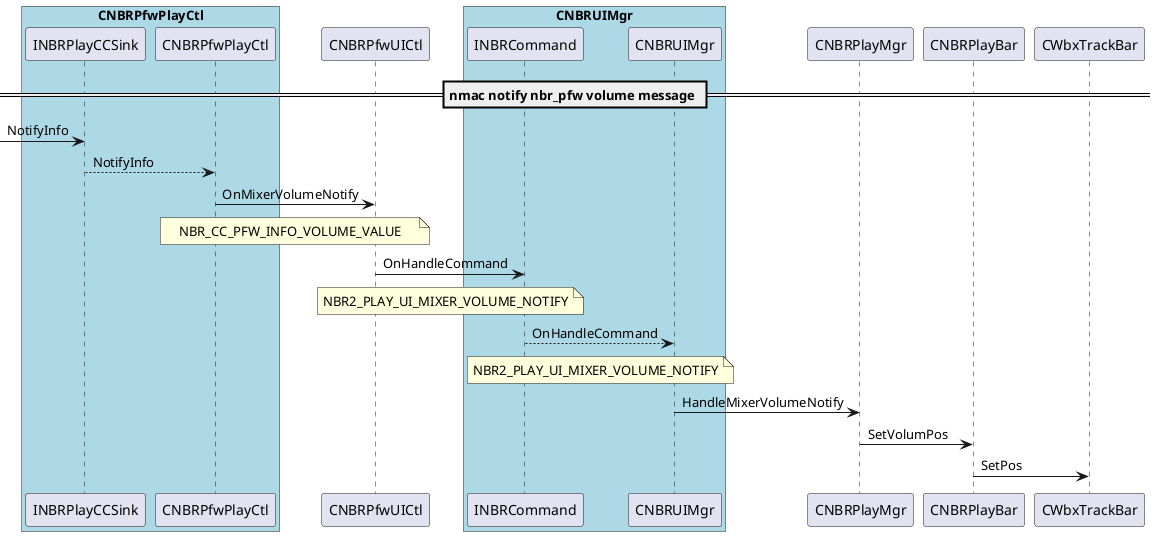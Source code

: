 @startuml

box "CNBRPfwPlayCtl" #LightBlue
	participant INBRPlayCCSink
	participant CNBRPfwPlayCtl
end box

participant CNBRPfwUICtl

box "CNBRUIMgr" #LightBlue
	participant INBRCommand
	participant CNBRUIMgr
end box

== nmac notify nbr_pfw volume message ==

[-> INBRPlayCCSink : NotifyInfo
INBRPlayCCSink --> CNBRPfwPlayCtl : NotifyInfo
CNBRPfwPlayCtl -> CNBRPfwUICtl : OnMixerVolumeNotify
note over CNBRPfwPlayCtl , CNBRPfwUICtl :NBR_CC_PFW_INFO_VOLUME_VALUE
CNBRPfwUICtl -> INBRCommand : OnHandleCommand
note over CNBRPfwUICtl , INBRCommand : NBR2_PLAY_UI_MIXER_VOLUME_NOTIFY
INBRCommand  --> CNBRUIMgr : OnHandleCommand
note over INBRCommand , CNBRUIMgr : NBR2_PLAY_UI_MIXER_VOLUME_NOTIFY
CNBRUIMgr -> CNBRPlayMgr : HandleMixerVolumeNotify
CNBRPlayMgr -> CNBRPlayBar : SetVolumPos
CNBRPlayBar -> CWbxTrackBar: SetPos

@enduml